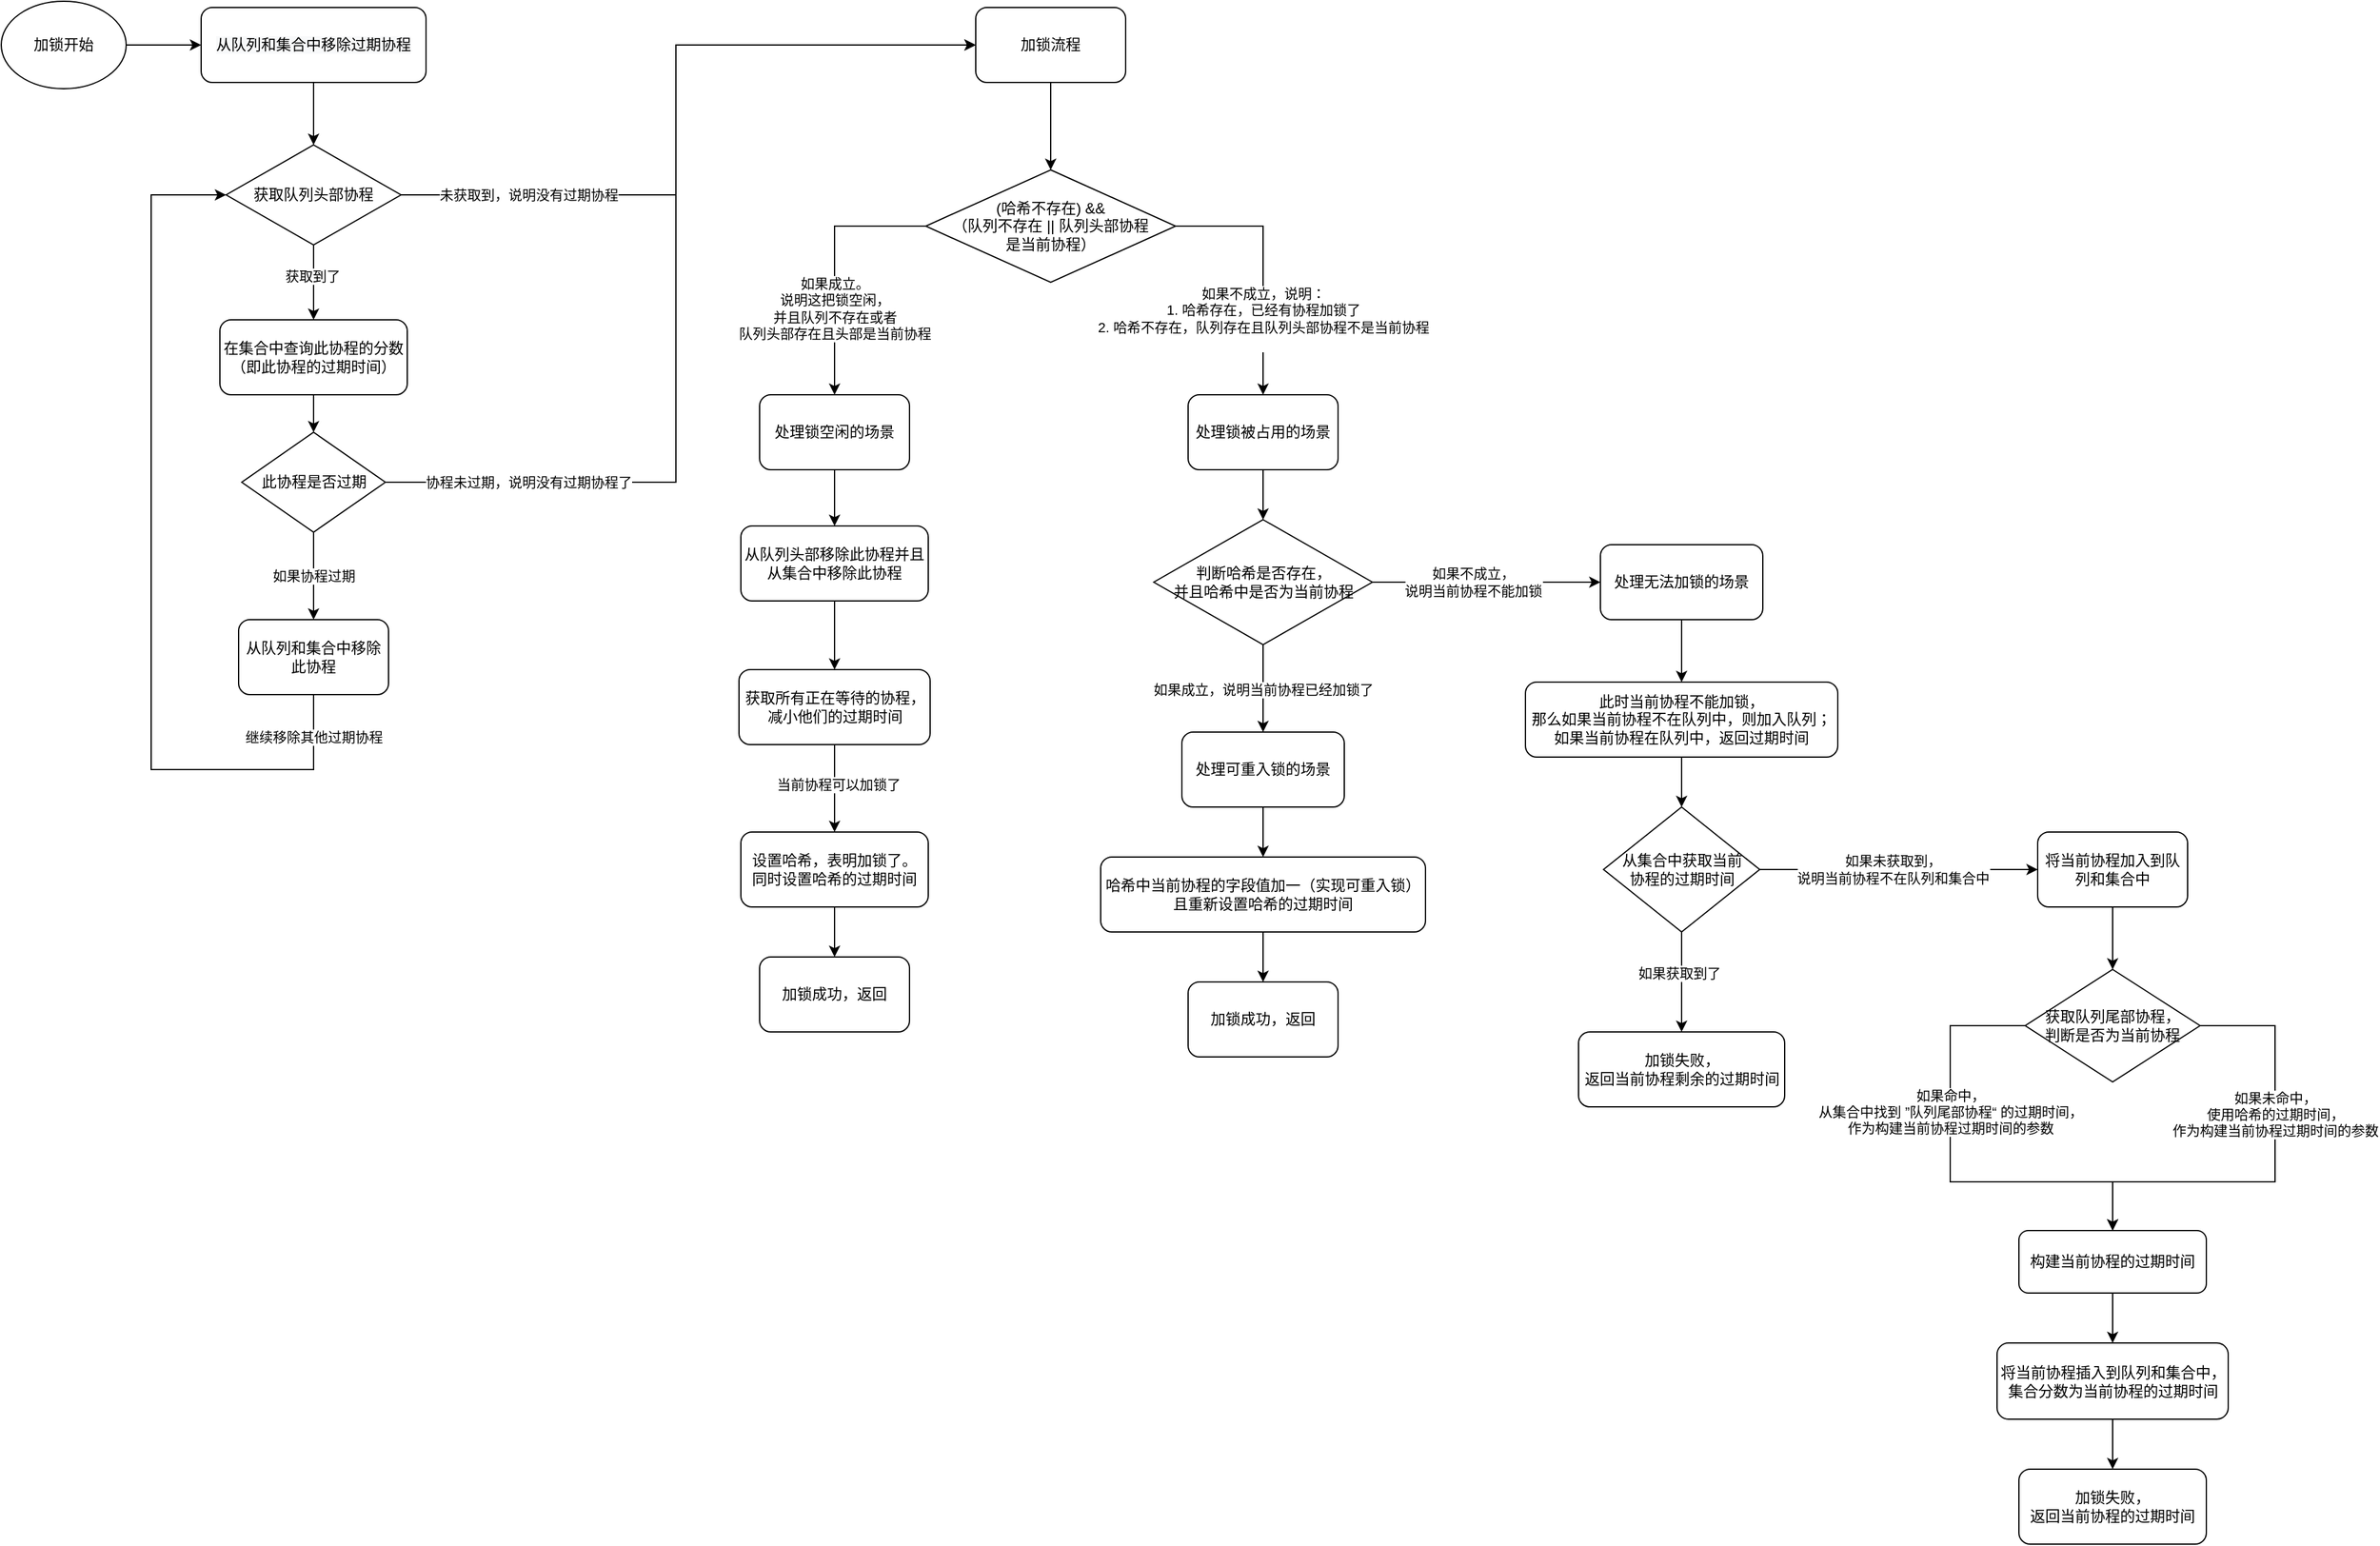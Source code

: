 <mxfile version="24.4.4" type="device">
  <diagram name="第 1 页" id="F8yw8HJ9R7u9E6YPBLMe">
    <mxGraphModel dx="1195" dy="792" grid="1" gridSize="10" guides="1" tooltips="1" connect="1" arrows="1" fold="1" page="1" pageScale="1" pageWidth="827" pageHeight="1169" math="0" shadow="0">
      <root>
        <mxCell id="0" />
        <mxCell id="1" parent="0" />
        <mxCell id="xipCwSdCyqECqqn3WW9y-21" style="edgeStyle=orthogonalEdgeStyle;rounded=0;orthogonalLoop=1;jettySize=auto;html=1;entryX=0;entryY=0.5;entryDx=0;entryDy=0;" edge="1" parent="1" source="xipCwSdCyqECqqn3WW9y-1" target="xipCwSdCyqECqqn3WW9y-2">
          <mxGeometry relative="1" as="geometry" />
        </mxCell>
        <mxCell id="xipCwSdCyqECqqn3WW9y-1" value="加锁开始" style="ellipse;whiteSpace=wrap;html=1;" vertex="1" parent="1">
          <mxGeometry x="100" y="135" width="100" height="70" as="geometry" />
        </mxCell>
        <mxCell id="xipCwSdCyqECqqn3WW9y-18" style="edgeStyle=orthogonalEdgeStyle;rounded=0;orthogonalLoop=1;jettySize=auto;html=1;entryX=0.5;entryY=0;entryDx=0;entryDy=0;" edge="1" parent="1" source="xipCwSdCyqECqqn3WW9y-2" target="xipCwSdCyqECqqn3WW9y-4">
          <mxGeometry relative="1" as="geometry" />
        </mxCell>
        <mxCell id="xipCwSdCyqECqqn3WW9y-2" value="&lt;span style=&quot;font-family: 默认字体; background-color: rgb(248, 249, 250);&quot;&gt;&lt;font style=&quot;font-size: 12px;&quot;&gt;从队列和集合中移除过期协程&lt;/font&gt;&lt;/span&gt;" style="rounded=1;whiteSpace=wrap;html=1;" vertex="1" parent="1">
          <mxGeometry x="260" y="140" width="180" height="60" as="geometry" />
        </mxCell>
        <mxCell id="xipCwSdCyqECqqn3WW9y-8" style="edgeStyle=orthogonalEdgeStyle;rounded=0;orthogonalLoop=1;jettySize=auto;html=1;entryX=0.5;entryY=0;entryDx=0;entryDy=0;" edge="1" parent="1" source="xipCwSdCyqECqqn3WW9y-4" target="xipCwSdCyqECqqn3WW9y-5">
          <mxGeometry relative="1" as="geometry" />
        </mxCell>
        <mxCell id="xipCwSdCyqECqqn3WW9y-19" value="获取到了" style="edgeLabel;html=1;align=center;verticalAlign=middle;resizable=0;points=[];" vertex="1" connectable="0" parent="xipCwSdCyqECqqn3WW9y-8">
          <mxGeometry x="-0.182" y="-1" relative="1" as="geometry">
            <mxPoint as="offset" />
          </mxGeometry>
        </mxCell>
        <mxCell id="xipCwSdCyqECqqn3WW9y-15" style="edgeStyle=orthogonalEdgeStyle;rounded=0;orthogonalLoop=1;jettySize=auto;html=1;entryX=0;entryY=0.5;entryDx=0;entryDy=0;" edge="1" parent="1" source="xipCwSdCyqECqqn3WW9y-4" target="xipCwSdCyqECqqn3WW9y-27">
          <mxGeometry relative="1" as="geometry">
            <mxPoint x="690" y="170" as="targetPoint" />
            <Array as="points">
              <mxPoint x="640" y="290" />
              <mxPoint x="640" y="170" />
            </Array>
          </mxGeometry>
        </mxCell>
        <mxCell id="xipCwSdCyqECqqn3WW9y-16" value="未获取到，说明没有过期协程" style="edgeLabel;html=1;align=center;verticalAlign=middle;resizable=0;points=[];" vertex="1" connectable="0" parent="xipCwSdCyqECqqn3WW9y-15">
          <mxGeometry x="-0.704" y="1" relative="1" as="geometry">
            <mxPoint x="16" y="1" as="offset" />
          </mxGeometry>
        </mxCell>
        <mxCell id="xipCwSdCyqECqqn3WW9y-4" value="获取队列头部协程" style="rhombus;whiteSpace=wrap;html=1;" vertex="1" parent="1">
          <mxGeometry x="280" y="250" width="140" height="80" as="geometry" />
        </mxCell>
        <mxCell id="xipCwSdCyqECqqn3WW9y-9" style="edgeStyle=orthogonalEdgeStyle;rounded=0;orthogonalLoop=1;jettySize=auto;html=1;entryX=0.5;entryY=0;entryDx=0;entryDy=0;" edge="1" parent="1" source="xipCwSdCyqECqqn3WW9y-5" target="xipCwSdCyqECqqn3WW9y-6">
          <mxGeometry relative="1" as="geometry" />
        </mxCell>
        <mxCell id="xipCwSdCyqECqqn3WW9y-5" value="在集合中查询此协程的分数&lt;div&gt;（即此协程的过期时间）&lt;/div&gt;" style="rounded=1;whiteSpace=wrap;html=1;" vertex="1" parent="1">
          <mxGeometry x="275" y="390" width="150" height="60" as="geometry" />
        </mxCell>
        <mxCell id="xipCwSdCyqECqqn3WW9y-10" style="edgeStyle=orthogonalEdgeStyle;rounded=0;orthogonalLoop=1;jettySize=auto;html=1;" edge="1" parent="1" source="xipCwSdCyqECqqn3WW9y-6" target="xipCwSdCyqECqqn3WW9y-7">
          <mxGeometry relative="1" as="geometry" />
        </mxCell>
        <mxCell id="xipCwSdCyqECqqn3WW9y-20" value="如果协程过期" style="edgeLabel;html=1;align=center;verticalAlign=middle;resizable=0;points=[];" vertex="1" connectable="0" parent="xipCwSdCyqECqqn3WW9y-10">
          <mxGeometry y="4" relative="1" as="geometry">
            <mxPoint x="-4" as="offset" />
          </mxGeometry>
        </mxCell>
        <mxCell id="xipCwSdCyqECqqn3WW9y-14" style="edgeStyle=orthogonalEdgeStyle;rounded=0;orthogonalLoop=1;jettySize=auto;html=1;entryX=0;entryY=0.5;entryDx=0;entryDy=0;" edge="1" parent="1" target="xipCwSdCyqECqqn3WW9y-27">
          <mxGeometry relative="1" as="geometry">
            <mxPoint x="408" y="520" as="sourcePoint" />
            <mxPoint x="880" y="180" as="targetPoint" />
            <Array as="points">
              <mxPoint x="408" y="520" />
              <mxPoint x="640" y="520" />
              <mxPoint x="640" y="170" />
            </Array>
          </mxGeometry>
        </mxCell>
        <mxCell id="xipCwSdCyqECqqn3WW9y-17" value="协程未过期，说明没有过期协程了" style="edgeLabel;html=1;align=center;verticalAlign=middle;resizable=0;points=[];" vertex="1" connectable="0" parent="xipCwSdCyqECqqn3WW9y-14">
          <mxGeometry x="-0.723" y="-1" relative="1" as="geometry">
            <mxPoint y="-1" as="offset" />
          </mxGeometry>
        </mxCell>
        <mxCell id="xipCwSdCyqECqqn3WW9y-6" value="此协程是否过期" style="rhombus;whiteSpace=wrap;html=1;" vertex="1" parent="1">
          <mxGeometry x="292.5" y="480" width="115" height="80" as="geometry" />
        </mxCell>
        <mxCell id="xipCwSdCyqECqqn3WW9y-11" style="edgeStyle=orthogonalEdgeStyle;rounded=0;orthogonalLoop=1;jettySize=auto;html=1;entryX=0;entryY=0.5;entryDx=0;entryDy=0;" edge="1" parent="1" source="xipCwSdCyqECqqn3WW9y-7" target="xipCwSdCyqECqqn3WW9y-4">
          <mxGeometry relative="1" as="geometry">
            <Array as="points">
              <mxPoint x="350" y="750" />
              <mxPoint x="220" y="750" />
              <mxPoint x="220" y="290" />
            </Array>
          </mxGeometry>
        </mxCell>
        <mxCell id="xipCwSdCyqECqqn3WW9y-12" value="继续移除其他过期协程" style="edgeLabel;html=1;align=center;verticalAlign=middle;resizable=0;points=[];" vertex="1" connectable="0" parent="xipCwSdCyqECqqn3WW9y-11">
          <mxGeometry x="-0.906" y="1" relative="1" as="geometry">
            <mxPoint x="-1" as="offset" />
          </mxGeometry>
        </mxCell>
        <mxCell id="xipCwSdCyqECqqn3WW9y-7" value="从队列和集合中移除此协程" style="rounded=1;whiteSpace=wrap;html=1;" vertex="1" parent="1">
          <mxGeometry x="290" y="630" width="120" height="60" as="geometry" />
        </mxCell>
        <mxCell id="xipCwSdCyqECqqn3WW9y-28" style="edgeStyle=orthogonalEdgeStyle;rounded=0;orthogonalLoop=1;jettySize=auto;html=1;exitX=0;exitY=0.5;exitDx=0;exitDy=0;entryX=0.5;entryY=0;entryDx=0;entryDy=0;" edge="1" parent="1" source="xipCwSdCyqECqqn3WW9y-22" target="xipCwSdCyqECqqn3WW9y-23">
          <mxGeometry relative="1" as="geometry" />
        </mxCell>
        <mxCell id="xipCwSdCyqECqqn3WW9y-29" value="如果成立。&lt;div&gt;说明这把锁空闲，&lt;/div&gt;&lt;div&gt;并且队列不存在或者&lt;/div&gt;&lt;div&gt;队列头部存在且头部是当前协程&lt;/div&gt;" style="edgeLabel;html=1;align=center;verticalAlign=middle;resizable=0;points=[];" vertex="1" connectable="0" parent="xipCwSdCyqECqqn3WW9y-28">
          <mxGeometry x="0.206" y="1" relative="1" as="geometry">
            <mxPoint x="-1" y="13" as="offset" />
          </mxGeometry>
        </mxCell>
        <mxCell id="xipCwSdCyqECqqn3WW9y-31" style="edgeStyle=orthogonalEdgeStyle;rounded=0;orthogonalLoop=1;jettySize=auto;html=1;entryX=0.5;entryY=0;entryDx=0;entryDy=0;" edge="1" parent="1" source="xipCwSdCyqECqqn3WW9y-22" target="xipCwSdCyqECqqn3WW9y-24">
          <mxGeometry relative="1" as="geometry" />
        </mxCell>
        <mxCell id="xipCwSdCyqECqqn3WW9y-32" value="如果不成立，说明：&lt;div&gt;1. 哈希存在，已经有协程加锁了&lt;/div&gt;&lt;div&gt;2. 哈希不存在，队列存在且队列头部协程不是当前协程&lt;br&gt;&lt;div&gt;&lt;div&gt;&lt;br&gt;&lt;/div&gt;&lt;/div&gt;&lt;/div&gt;" style="edgeLabel;html=1;align=center;verticalAlign=middle;resizable=0;points=[];" vertex="1" connectable="0" parent="xipCwSdCyqECqqn3WW9y-31">
          <mxGeometry x="0.184" y="3" relative="1" as="geometry">
            <mxPoint x="-3" y="22" as="offset" />
          </mxGeometry>
        </mxCell>
        <mxCell id="xipCwSdCyqECqqn3WW9y-22" value="(哈希不存在)&amp;nbsp;&lt;span style=&quot;background-color: initial;&quot;&gt;&amp;amp;&amp;amp;&lt;/span&gt;&lt;div&gt;（队列不存在 || 队列头部协程&lt;/div&gt;&lt;div&gt;是当前协程）&lt;/div&gt;" style="rhombus;whiteSpace=wrap;html=1;" vertex="1" parent="1">
          <mxGeometry x="840" y="270" width="200" height="90" as="geometry" />
        </mxCell>
        <mxCell id="xipCwSdCyqECqqn3WW9y-36" style="edgeStyle=orthogonalEdgeStyle;rounded=0;orthogonalLoop=1;jettySize=auto;html=1;entryX=0.5;entryY=0;entryDx=0;entryDy=0;" edge="1" parent="1" source="xipCwSdCyqECqqn3WW9y-23" target="xipCwSdCyqECqqn3WW9y-33">
          <mxGeometry relative="1" as="geometry" />
        </mxCell>
        <mxCell id="xipCwSdCyqECqqn3WW9y-23" value="处理锁空闲的场景" style="rounded=1;whiteSpace=wrap;html=1;" vertex="1" parent="1">
          <mxGeometry x="707" y="450" width="120" height="60" as="geometry" />
        </mxCell>
        <mxCell id="xipCwSdCyqECqqn3WW9y-46" style="edgeStyle=orthogonalEdgeStyle;rounded=0;orthogonalLoop=1;jettySize=auto;html=1;entryX=0.5;entryY=0;entryDx=0;entryDy=0;" edge="1" parent="1" source="xipCwSdCyqECqqn3WW9y-24" target="xipCwSdCyqECqqn3WW9y-42">
          <mxGeometry relative="1" as="geometry" />
        </mxCell>
        <mxCell id="xipCwSdCyqECqqn3WW9y-24" value="处理锁被占用的场景" style="rounded=1;whiteSpace=wrap;html=1;" vertex="1" parent="1">
          <mxGeometry x="1050" y="450" width="120" height="60" as="geometry" />
        </mxCell>
        <mxCell id="xipCwSdCyqECqqn3WW9y-30" style="edgeStyle=orthogonalEdgeStyle;rounded=0;orthogonalLoop=1;jettySize=auto;html=1;entryX=0.5;entryY=0;entryDx=0;entryDy=0;" edge="1" parent="1" source="xipCwSdCyqECqqn3WW9y-27" target="xipCwSdCyqECqqn3WW9y-22">
          <mxGeometry relative="1" as="geometry" />
        </mxCell>
        <mxCell id="xipCwSdCyqECqqn3WW9y-27" value="加锁流程" style="rounded=1;whiteSpace=wrap;html=1;" vertex="1" parent="1">
          <mxGeometry x="880" y="140" width="120" height="60" as="geometry" />
        </mxCell>
        <mxCell id="xipCwSdCyqECqqn3WW9y-37" style="edgeStyle=orthogonalEdgeStyle;rounded=0;orthogonalLoop=1;jettySize=auto;html=1;" edge="1" parent="1" source="xipCwSdCyqECqqn3WW9y-33" target="xipCwSdCyqECqqn3WW9y-34">
          <mxGeometry relative="1" as="geometry" />
        </mxCell>
        <mxCell id="xipCwSdCyqECqqn3WW9y-33" value="从队列头部移除此协程并且&lt;div&gt;从集合中移除此协程&lt;/div&gt;" style="rounded=1;whiteSpace=wrap;html=1;" vertex="1" parent="1">
          <mxGeometry x="692" y="555" width="150" height="60" as="geometry" />
        </mxCell>
        <mxCell id="xipCwSdCyqECqqn3WW9y-38" style="edgeStyle=orthogonalEdgeStyle;rounded=0;orthogonalLoop=1;jettySize=auto;html=1;entryX=0.5;entryY=0;entryDx=0;entryDy=0;" edge="1" parent="1" source="xipCwSdCyqECqqn3WW9y-34" target="xipCwSdCyqECqqn3WW9y-35">
          <mxGeometry relative="1" as="geometry" />
        </mxCell>
        <mxCell id="xipCwSdCyqECqqn3WW9y-39" value="当前协程可以加锁了" style="edgeLabel;html=1;align=center;verticalAlign=middle;resizable=0;points=[];" vertex="1" connectable="0" parent="xipCwSdCyqECqqn3WW9y-38">
          <mxGeometry x="-0.086" y="3" relative="1" as="geometry">
            <mxPoint as="offset" />
          </mxGeometry>
        </mxCell>
        <mxCell id="xipCwSdCyqECqqn3WW9y-34" value="获取所有正在等待的协程，&lt;div&gt;减小他们的过期时间&lt;/div&gt;" style="rounded=1;whiteSpace=wrap;html=1;" vertex="1" parent="1">
          <mxGeometry x="690.5" y="670" width="153" height="60" as="geometry" />
        </mxCell>
        <mxCell id="xipCwSdCyqECqqn3WW9y-41" style="edgeStyle=orthogonalEdgeStyle;rounded=0;orthogonalLoop=1;jettySize=auto;html=1;entryX=0.5;entryY=0;entryDx=0;entryDy=0;" edge="1" parent="1" source="xipCwSdCyqECqqn3WW9y-35" target="xipCwSdCyqECqqn3WW9y-40">
          <mxGeometry relative="1" as="geometry" />
        </mxCell>
        <mxCell id="xipCwSdCyqECqqn3WW9y-35" value="设置哈希，表明加锁了。&lt;div&gt;同时设置哈希的过期时间&lt;/div&gt;" style="rounded=1;whiteSpace=wrap;html=1;" vertex="1" parent="1">
          <mxGeometry x="692" y="800" width="150" height="60" as="geometry" />
        </mxCell>
        <mxCell id="xipCwSdCyqECqqn3WW9y-40" value="加锁成功，返回" style="rounded=1;whiteSpace=wrap;html=1;" vertex="1" parent="1">
          <mxGeometry x="707" y="900" width="120" height="60" as="geometry" />
        </mxCell>
        <mxCell id="xipCwSdCyqECqqn3WW9y-47" value="如果成立，说明当前协程已经加锁了" style="edgeStyle=orthogonalEdgeStyle;rounded=0;orthogonalLoop=1;jettySize=auto;html=1;" edge="1" parent="1" source="xipCwSdCyqECqqn3WW9y-42" target="xipCwSdCyqECqqn3WW9y-45">
          <mxGeometry x="0.016" relative="1" as="geometry">
            <mxPoint as="offset" />
          </mxGeometry>
        </mxCell>
        <mxCell id="xipCwSdCyqECqqn3WW9y-51" style="edgeStyle=orthogonalEdgeStyle;rounded=0;orthogonalLoop=1;jettySize=auto;html=1;entryX=0;entryY=0.5;entryDx=0;entryDy=0;" edge="1" parent="1" source="xipCwSdCyqECqqn3WW9y-42" target="xipCwSdCyqECqqn3WW9y-50">
          <mxGeometry relative="1" as="geometry" />
        </mxCell>
        <mxCell id="xipCwSdCyqECqqn3WW9y-52" value="如果不成立，&lt;div&gt;说明当前协程不能加锁&lt;/div&gt;" style="edgeLabel;html=1;align=center;verticalAlign=middle;resizable=0;points=[];" vertex="1" connectable="0" parent="xipCwSdCyqECqqn3WW9y-51">
          <mxGeometry x="-0.275" y="-2" relative="1" as="geometry">
            <mxPoint x="14" y="-2" as="offset" />
          </mxGeometry>
        </mxCell>
        <mxCell id="xipCwSdCyqECqqn3WW9y-42" value="判断哈希是否存在，&lt;div&gt;并且哈希中是否为当前协程&lt;/div&gt;" style="rhombus;whiteSpace=wrap;html=1;" vertex="1" parent="1">
          <mxGeometry x="1022.5" y="550" width="175" height="100" as="geometry" />
        </mxCell>
        <mxCell id="xipCwSdCyqECqqn3WW9y-49" style="edgeStyle=orthogonalEdgeStyle;rounded=0;orthogonalLoop=1;jettySize=auto;html=1;entryX=0.5;entryY=0;entryDx=0;entryDy=0;" edge="1" parent="1" source="xipCwSdCyqECqqn3WW9y-43" target="xipCwSdCyqECqqn3WW9y-44">
          <mxGeometry relative="1" as="geometry" />
        </mxCell>
        <mxCell id="xipCwSdCyqECqqn3WW9y-43" value="哈希中当前协程的字段值加一（实现可重入锁）&lt;div&gt;且重新设置哈希的过期时间&lt;/div&gt;" style="rounded=1;whiteSpace=wrap;html=1;" vertex="1" parent="1">
          <mxGeometry x="980" y="820" width="260" height="60" as="geometry" />
        </mxCell>
        <mxCell id="xipCwSdCyqECqqn3WW9y-44" value="加锁成功，返回" style="rounded=1;whiteSpace=wrap;html=1;" vertex="1" parent="1">
          <mxGeometry x="1050" y="920" width="120" height="60" as="geometry" />
        </mxCell>
        <mxCell id="xipCwSdCyqECqqn3WW9y-48" style="edgeStyle=orthogonalEdgeStyle;rounded=0;orthogonalLoop=1;jettySize=auto;html=1;entryX=0.5;entryY=0;entryDx=0;entryDy=0;" edge="1" parent="1" source="xipCwSdCyqECqqn3WW9y-45" target="xipCwSdCyqECqqn3WW9y-43">
          <mxGeometry relative="1" as="geometry" />
        </mxCell>
        <mxCell id="xipCwSdCyqECqqn3WW9y-45" value="处理可重入锁的场景" style="rounded=1;whiteSpace=wrap;html=1;" vertex="1" parent="1">
          <mxGeometry x="1045" y="720" width="130" height="60" as="geometry" />
        </mxCell>
        <mxCell id="xipCwSdCyqECqqn3WW9y-54" style="edgeStyle=orthogonalEdgeStyle;rounded=0;orthogonalLoop=1;jettySize=auto;html=1;entryX=0.5;entryY=0;entryDx=0;entryDy=0;" edge="1" parent="1" source="xipCwSdCyqECqqn3WW9y-50" target="xipCwSdCyqECqqn3WW9y-53">
          <mxGeometry relative="1" as="geometry" />
        </mxCell>
        <mxCell id="xipCwSdCyqECqqn3WW9y-50" value="处理无法加锁的场景" style="rounded=1;whiteSpace=wrap;html=1;" vertex="1" parent="1">
          <mxGeometry x="1380" y="570" width="130" height="60" as="geometry" />
        </mxCell>
        <mxCell id="xipCwSdCyqECqqn3WW9y-56" style="edgeStyle=orthogonalEdgeStyle;rounded=0;orthogonalLoop=1;jettySize=auto;html=1;entryX=0.5;entryY=0;entryDx=0;entryDy=0;" edge="1" parent="1" source="xipCwSdCyqECqqn3WW9y-53" target="xipCwSdCyqECqqn3WW9y-55">
          <mxGeometry relative="1" as="geometry" />
        </mxCell>
        <mxCell id="xipCwSdCyqECqqn3WW9y-53" value="此时当前协程不能加锁，&lt;div&gt;那么如果当前协程不在队列中，则加入队列；&lt;/div&gt;&lt;div&gt;如果当前协程在队列中，返回过期时间&lt;/div&gt;" style="rounded=1;whiteSpace=wrap;html=1;" vertex="1" parent="1">
          <mxGeometry x="1320" y="680" width="250" height="60" as="geometry" />
        </mxCell>
        <mxCell id="xipCwSdCyqECqqn3WW9y-58" style="edgeStyle=orthogonalEdgeStyle;rounded=0;orthogonalLoop=1;jettySize=auto;html=1;entryX=0.5;entryY=0;entryDx=0;entryDy=0;" edge="1" parent="1" source="xipCwSdCyqECqqn3WW9y-55" target="xipCwSdCyqECqqn3WW9y-57">
          <mxGeometry relative="1" as="geometry" />
        </mxCell>
        <mxCell id="xipCwSdCyqECqqn3WW9y-59" value="如果获取到了" style="edgeLabel;html=1;align=center;verticalAlign=middle;resizable=0;points=[];" vertex="1" connectable="0" parent="xipCwSdCyqECqqn3WW9y-58">
          <mxGeometry x="-0.183" y="-2" relative="1" as="geometry">
            <mxPoint as="offset" />
          </mxGeometry>
        </mxCell>
        <mxCell id="xipCwSdCyqECqqn3WW9y-61" style="edgeStyle=orthogonalEdgeStyle;rounded=0;orthogonalLoop=1;jettySize=auto;html=1;entryX=0;entryY=0.5;entryDx=0;entryDy=0;" edge="1" parent="1" source="xipCwSdCyqECqqn3WW9y-55" target="xipCwSdCyqECqqn3WW9y-60">
          <mxGeometry relative="1" as="geometry" />
        </mxCell>
        <mxCell id="xipCwSdCyqECqqn3WW9y-62" value="如果未获取到，&lt;div&gt;说明当前协程不在队列和集合中&lt;/div&gt;" style="edgeLabel;html=1;align=center;verticalAlign=middle;resizable=0;points=[];" vertex="1" connectable="0" parent="xipCwSdCyqECqqn3WW9y-61">
          <mxGeometry x="-0.238" y="3" relative="1" as="geometry">
            <mxPoint x="21" y="3" as="offset" />
          </mxGeometry>
        </mxCell>
        <mxCell id="xipCwSdCyqECqqn3WW9y-55" value="从集合中获取当前&lt;div&gt;协程的过期时间&lt;/div&gt;" style="rhombus;whiteSpace=wrap;html=1;" vertex="1" parent="1">
          <mxGeometry x="1382.5" y="780" width="125" height="100" as="geometry" />
        </mxCell>
        <mxCell id="xipCwSdCyqECqqn3WW9y-57" value="加锁失败，&lt;div&gt;返回当前协程&lt;span style=&quot;background-color: initial;&quot;&gt;剩余的过期时间&lt;/span&gt;&lt;/div&gt;" style="rounded=1;whiteSpace=wrap;html=1;" vertex="1" parent="1">
          <mxGeometry x="1362.5" y="960" width="165" height="60" as="geometry" />
        </mxCell>
        <mxCell id="xipCwSdCyqECqqn3WW9y-67" style="edgeStyle=orthogonalEdgeStyle;rounded=0;orthogonalLoop=1;jettySize=auto;html=1;entryX=0.5;entryY=0;entryDx=0;entryDy=0;" edge="1" parent="1" source="xipCwSdCyqECqqn3WW9y-60" target="xipCwSdCyqECqqn3WW9y-63">
          <mxGeometry relative="1" as="geometry" />
        </mxCell>
        <mxCell id="xipCwSdCyqECqqn3WW9y-60" value="将当前协程加入到队列和集合中" style="rounded=1;whiteSpace=wrap;html=1;" vertex="1" parent="1">
          <mxGeometry x="1730" y="800" width="120" height="60" as="geometry" />
        </mxCell>
        <mxCell id="xipCwSdCyqECqqn3WW9y-69" style="edgeStyle=orthogonalEdgeStyle;rounded=0;orthogonalLoop=1;jettySize=auto;html=1;entryX=0.5;entryY=0;entryDx=0;entryDy=0;" edge="1" parent="1" source="xipCwSdCyqECqqn3WW9y-63" target="xipCwSdCyqECqqn3WW9y-64">
          <mxGeometry relative="1" as="geometry">
            <Array as="points">
              <mxPoint x="1660" y="955" />
              <mxPoint x="1660" y="1080" />
            </Array>
          </mxGeometry>
        </mxCell>
        <mxCell id="xipCwSdCyqECqqn3WW9y-70" value="如果命中，&lt;div&gt;从集合中找到 ”队列尾部协程“ 的过期时间，&lt;/div&gt;&lt;div&gt;作为构建当前协程过期时间的参数&lt;/div&gt;" style="edgeLabel;html=1;align=center;verticalAlign=middle;resizable=0;points=[];" vertex="1" connectable="0" parent="xipCwSdCyqECqqn3WW9y-69">
          <mxGeometry x="-0.239" relative="1" as="geometry">
            <mxPoint y="-6" as="offset" />
          </mxGeometry>
        </mxCell>
        <mxCell id="xipCwSdCyqECqqn3WW9y-71" style="edgeStyle=orthogonalEdgeStyle;rounded=0;orthogonalLoop=1;jettySize=auto;html=1;entryX=0.5;entryY=0;entryDx=0;entryDy=0;" edge="1" parent="1" source="xipCwSdCyqECqqn3WW9y-63" target="xipCwSdCyqECqqn3WW9y-64">
          <mxGeometry relative="1" as="geometry">
            <Array as="points">
              <mxPoint x="1920" y="955" />
              <mxPoint x="1920" y="1080" />
              <mxPoint x="1790" y="1080" />
            </Array>
          </mxGeometry>
        </mxCell>
        <mxCell id="xipCwSdCyqECqqn3WW9y-72" value="如果未命中，&lt;div&gt;使用哈希的过期时间，&lt;/div&gt;&lt;div&gt;作为构建当前协程过期时间的参数&lt;/div&gt;" style="edgeLabel;html=1;align=center;verticalAlign=middle;resizable=0;points=[];" vertex="1" connectable="0" parent="xipCwSdCyqECqqn3WW9y-71">
          <mxGeometry x="-0.284" relative="1" as="geometry">
            <mxPoint y="4" as="offset" />
          </mxGeometry>
        </mxCell>
        <mxCell id="xipCwSdCyqECqqn3WW9y-63" value="获取队列尾部协程，&lt;div&gt;判断是否为当前协程&lt;/div&gt;" style="rhombus;whiteSpace=wrap;html=1;" vertex="1" parent="1">
          <mxGeometry x="1720" y="910" width="140" height="90" as="geometry" />
        </mxCell>
        <mxCell id="xipCwSdCyqECqqn3WW9y-73" style="edgeStyle=orthogonalEdgeStyle;rounded=0;orthogonalLoop=1;jettySize=auto;html=1;exitX=0.5;exitY=1;exitDx=0;exitDy=0;entryX=0.5;entryY=0;entryDx=0;entryDy=0;" edge="1" parent="1" source="xipCwSdCyqECqqn3WW9y-64" target="xipCwSdCyqECqqn3WW9y-65">
          <mxGeometry relative="1" as="geometry" />
        </mxCell>
        <mxCell id="xipCwSdCyqECqqn3WW9y-64" value="构建当前协程的过期时间" style="rounded=1;whiteSpace=wrap;html=1;" vertex="1" parent="1">
          <mxGeometry x="1715" y="1119" width="150" height="50" as="geometry" />
        </mxCell>
        <mxCell id="xipCwSdCyqECqqn3WW9y-74" style="edgeStyle=orthogonalEdgeStyle;rounded=0;orthogonalLoop=1;jettySize=auto;html=1;entryX=0.5;entryY=0;entryDx=0;entryDy=0;" edge="1" parent="1" source="xipCwSdCyqECqqn3WW9y-65" target="xipCwSdCyqECqqn3WW9y-66">
          <mxGeometry relative="1" as="geometry" />
        </mxCell>
        <mxCell id="xipCwSdCyqECqqn3WW9y-65" value="将当前协程插入到队列和集合中，&lt;div&gt;集合分数为当前协程的过期时间&lt;/div&gt;" style="rounded=1;whiteSpace=wrap;html=1;" vertex="1" parent="1">
          <mxGeometry x="1697.5" y="1209" width="185" height="61" as="geometry" />
        </mxCell>
        <mxCell id="xipCwSdCyqECqqn3WW9y-66" value="加锁失败，&lt;div&gt;返回当前协程的过期时间&lt;/div&gt;" style="rounded=1;whiteSpace=wrap;html=1;" vertex="1" parent="1">
          <mxGeometry x="1715" y="1310" width="150" height="60" as="geometry" />
        </mxCell>
      </root>
    </mxGraphModel>
  </diagram>
</mxfile>
